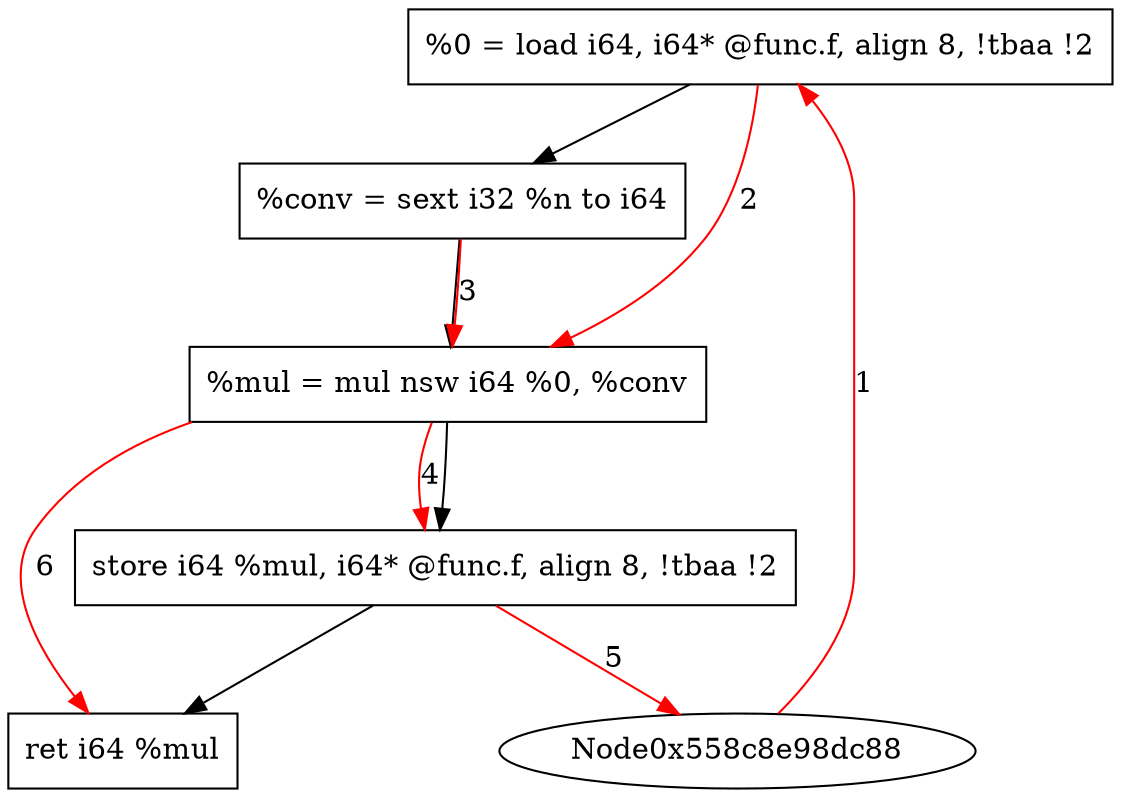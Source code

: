 digraph "CDFG for'func' function" {
	Node0x558c8e98fc98[shape=record, label="  %0 = load i64, i64* @func.f, align 8, !tbaa !2"]
	Node0x558c8e990ba8[shape=record, label="  %conv = sext i32 %n to i64"]
	Node0x558c8e990c40[shape=record, label="  %mul = mul nsw i64 %0, %conv"]
	Node0x558c8e990cd0[shape=record, label="  store i64 %mul, i64* @func.f, align 8, !tbaa !2"]
	Node0x558c8e991348[shape=record, label="  ret i64 %mul"]
	Node0x558c8e98fc98 -> Node0x558c8e990ba8
	Node0x558c8e990ba8 -> Node0x558c8e990c40
	Node0x558c8e990c40 -> Node0x558c8e990cd0
	Node0x558c8e990cd0 -> Node0x558c8e991348
edge [color=red]
	Node0x558c8e98dc88 -> Node0x558c8e98fc98[label="1"]
	Node0x558c8e98fc98 -> Node0x558c8e990c40[label="2"]
	Node0x558c8e990ba8 -> Node0x558c8e990c40[label="3"]
	Node0x558c8e990c40 -> Node0x558c8e990cd0[label="4"]
	Node0x558c8e990cd0 -> Node0x558c8e98dc88[label="5"]
	Node0x558c8e990c40 -> Node0x558c8e991348[label="6"]
}
